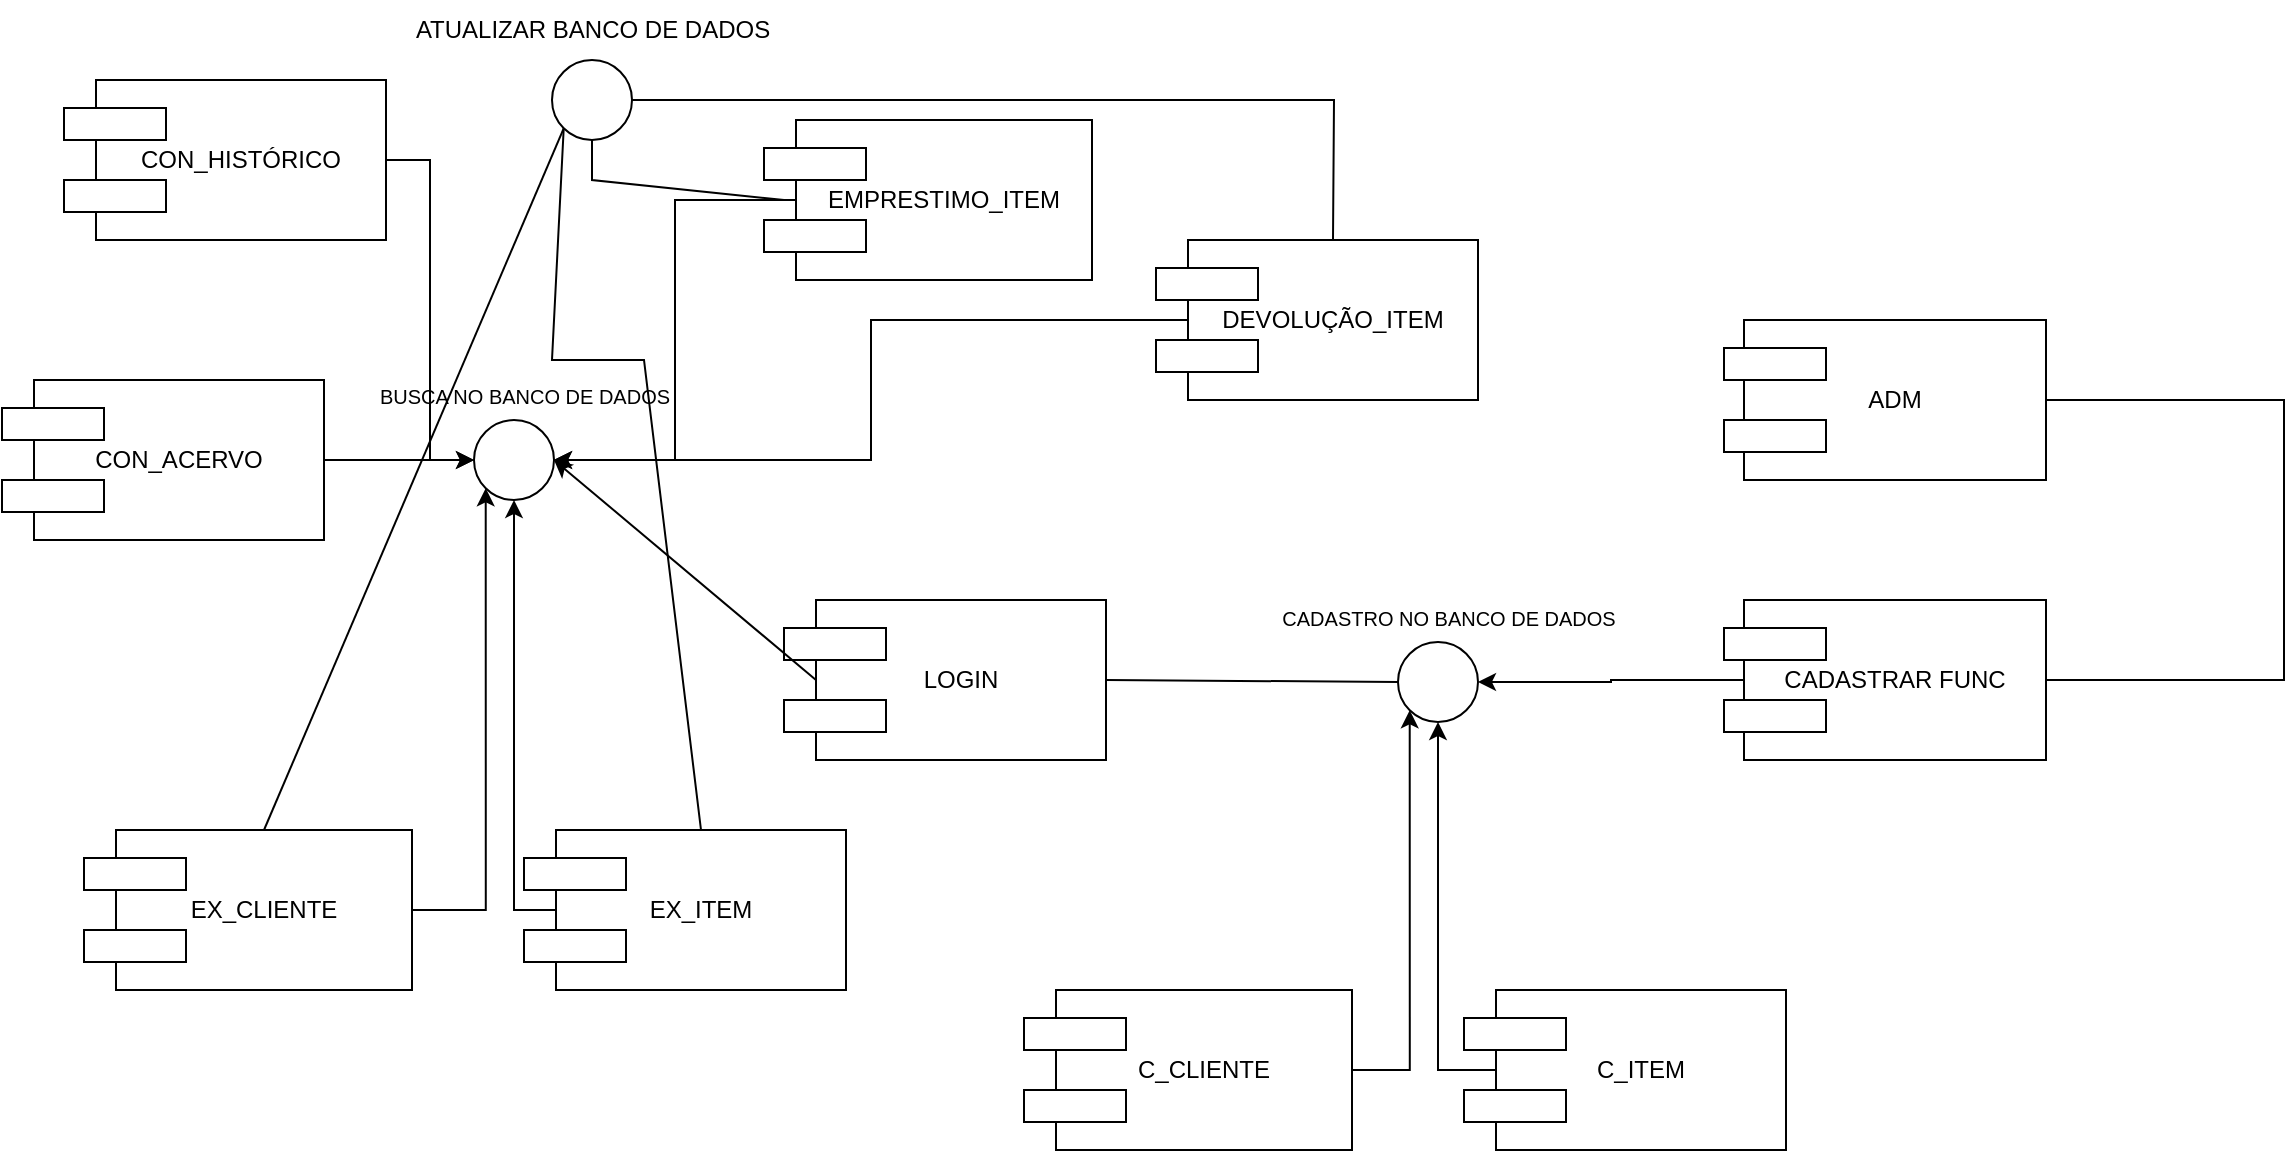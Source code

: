 <mxfile version="23.1.5" type="github">
  <diagram name="Página-1" id="rT-OUrxsvLhbPKAnRwTP">
    <mxGraphModel dx="1542" dy="823" grid="1" gridSize="10" guides="1" tooltips="1" connect="1" arrows="1" fold="1" page="1" pageScale="1" pageWidth="827" pageHeight="1169" math="0" shadow="0">
      <root>
        <mxCell id="0" />
        <mxCell id="1" parent="0" />
        <mxCell id="Vl9ZQNTeKKNEjcf7K2NZ-36" style="edgeStyle=orthogonalEdgeStyle;rounded=0;orthogonalLoop=1;jettySize=auto;html=1;exitX=1;exitY=0.5;exitDx=0;exitDy=0;entryX=0;entryY=0.5;entryDx=0;entryDy=0;" edge="1" parent="1" source="Vl9ZQNTeKKNEjcf7K2NZ-1" target="Vl9ZQNTeKKNEjcf7K2NZ-13">
          <mxGeometry relative="1" as="geometry" />
        </mxCell>
        <mxCell id="Vl9ZQNTeKKNEjcf7K2NZ-1" value="CON_ACERVO" style="rounded=0;whiteSpace=wrap;html=1;" vertex="1" parent="1">
          <mxGeometry x="35" y="200" width="145" height="80" as="geometry" />
        </mxCell>
        <mxCell id="Vl9ZQNTeKKNEjcf7K2NZ-6" value="" style="rounded=0;whiteSpace=wrap;html=1;" vertex="1" parent="1">
          <mxGeometry x="19" y="214" width="51" height="16" as="geometry" />
        </mxCell>
        <mxCell id="Vl9ZQNTeKKNEjcf7K2NZ-13" value="" style="ellipse;whiteSpace=wrap;html=1;aspect=fixed;" vertex="1" parent="1">
          <mxGeometry x="255" y="220" width="40" height="40" as="geometry" />
        </mxCell>
        <mxCell id="Vl9ZQNTeKKNEjcf7K2NZ-16" value="&lt;font style=&quot;font-size: 10px;&quot;&gt;BUSCA NO BANCO DE DADOS&lt;/font&gt;&lt;div&gt;&lt;br&gt;&lt;/div&gt;" style="text;html=1;align=center;verticalAlign=middle;resizable=0;points=[];autosize=1;strokeColor=none;fillColor=none;" vertex="1" parent="1">
          <mxGeometry x="195" y="195" width="170" height="40" as="geometry" />
        </mxCell>
        <mxCell id="Vl9ZQNTeKKNEjcf7K2NZ-17" value="" style="rounded=0;whiteSpace=wrap;html=1;" vertex="1" parent="1">
          <mxGeometry x="19" y="250" width="51" height="16" as="geometry" />
        </mxCell>
        <mxCell id="Vl9ZQNTeKKNEjcf7K2NZ-18" value="LOGIN" style="rounded=0;whiteSpace=wrap;html=1;" vertex="1" parent="1">
          <mxGeometry x="426" y="310" width="145" height="80" as="geometry" />
        </mxCell>
        <mxCell id="Vl9ZQNTeKKNEjcf7K2NZ-19" value="" style="rounded=0;whiteSpace=wrap;html=1;" vertex="1" parent="1">
          <mxGeometry x="410" y="324" width="51" height="16" as="geometry" />
        </mxCell>
        <mxCell id="Vl9ZQNTeKKNEjcf7K2NZ-20" value="" style="rounded=0;whiteSpace=wrap;html=1;" vertex="1" parent="1">
          <mxGeometry x="410" y="360" width="51" height="16" as="geometry" />
        </mxCell>
        <mxCell id="Vl9ZQNTeKKNEjcf7K2NZ-21" value="" style="endArrow=classic;html=1;rounded=0;exitX=0;exitY=0.5;exitDx=0;exitDy=0;entryX=1;entryY=0.5;entryDx=0;entryDy=0;" edge="1" parent="1" source="Vl9ZQNTeKKNEjcf7K2NZ-18" target="Vl9ZQNTeKKNEjcf7K2NZ-13">
          <mxGeometry width="50" height="50" relative="1" as="geometry">
            <mxPoint x="250" y="290" as="sourcePoint" />
            <mxPoint x="300" y="240" as="targetPoint" />
          </mxGeometry>
        </mxCell>
        <mxCell id="Vl9ZQNTeKKNEjcf7K2NZ-30" style="edgeStyle=orthogonalEdgeStyle;rounded=0;orthogonalLoop=1;jettySize=auto;html=1;entryX=1;entryY=0.5;entryDx=0;entryDy=0;" edge="1" parent="1" source="Vl9ZQNTeKKNEjcf7K2NZ-23" target="Vl9ZQNTeKKNEjcf7K2NZ-26">
          <mxGeometry relative="1" as="geometry" />
        </mxCell>
        <mxCell id="Vl9ZQNTeKKNEjcf7K2NZ-23" value="CADASTRAR FUNC" style="rounded=0;whiteSpace=wrap;html=1;" vertex="1" parent="1">
          <mxGeometry x="890" y="310" width="151" height="80" as="geometry" />
        </mxCell>
        <mxCell id="Vl9ZQNTeKKNEjcf7K2NZ-24" value="" style="rounded=0;whiteSpace=wrap;html=1;" vertex="1" parent="1">
          <mxGeometry x="880" y="324" width="51" height="16" as="geometry" />
        </mxCell>
        <mxCell id="Vl9ZQNTeKKNEjcf7K2NZ-25" value="" style="rounded=0;whiteSpace=wrap;html=1;" vertex="1" parent="1">
          <mxGeometry x="880" y="360" width="51" height="16" as="geometry" />
        </mxCell>
        <mxCell id="Vl9ZQNTeKKNEjcf7K2NZ-26" value="" style="ellipse;whiteSpace=wrap;html=1;aspect=fixed;" vertex="1" parent="1">
          <mxGeometry x="717" y="331" width="40" height="40" as="geometry" />
        </mxCell>
        <mxCell id="Vl9ZQNTeKKNEjcf7K2NZ-27" value="&lt;font style=&quot;font-size: 10px;&quot;&gt;CADASTRO NO BANCO DE DADOS&lt;/font&gt;&lt;div&gt;&lt;br&gt;&lt;/div&gt;" style="text;html=1;align=center;verticalAlign=middle;resizable=0;points=[];autosize=1;strokeColor=none;fillColor=none;" vertex="1" parent="1">
          <mxGeometry x="647" y="306" width="190" height="40" as="geometry" />
        </mxCell>
        <mxCell id="Vl9ZQNTeKKNEjcf7K2NZ-28" value="" style="endArrow=none;html=1;rounded=0;entryX=0;entryY=0.5;entryDx=0;entryDy=0;exitX=1;exitY=0.5;exitDx=0;exitDy=0;" edge="1" parent="1" source="Vl9ZQNTeKKNEjcf7K2NZ-18" target="Vl9ZQNTeKKNEjcf7K2NZ-26">
          <mxGeometry width="50" height="50" relative="1" as="geometry">
            <mxPoint x="570" y="330" as="sourcePoint" />
            <mxPoint x="620" y="280" as="targetPoint" />
          </mxGeometry>
        </mxCell>
        <mxCell id="Vl9ZQNTeKKNEjcf7K2NZ-31" value="ADM" style="rounded=0;whiteSpace=wrap;html=1;" vertex="1" parent="1">
          <mxGeometry x="890" y="170" width="151" height="80" as="geometry" />
        </mxCell>
        <mxCell id="Vl9ZQNTeKKNEjcf7K2NZ-32" value="" style="rounded=0;whiteSpace=wrap;html=1;" vertex="1" parent="1">
          <mxGeometry x="880" y="184" width="51" height="16" as="geometry" />
        </mxCell>
        <mxCell id="Vl9ZQNTeKKNEjcf7K2NZ-33" value="" style="rounded=0;whiteSpace=wrap;html=1;" vertex="1" parent="1">
          <mxGeometry x="880" y="220" width="51" height="16" as="geometry" />
        </mxCell>
        <mxCell id="Vl9ZQNTeKKNEjcf7K2NZ-34" value="" style="endArrow=none;html=1;rounded=0;entryX=1;entryY=0.5;entryDx=0;entryDy=0;exitX=1;exitY=0.5;exitDx=0;exitDy=0;" edge="1" parent="1" source="Vl9ZQNTeKKNEjcf7K2NZ-23" target="Vl9ZQNTeKKNEjcf7K2NZ-31">
          <mxGeometry width="50" height="50" relative="1" as="geometry">
            <mxPoint x="680" y="370" as="sourcePoint" />
            <mxPoint x="730" y="320" as="targetPoint" />
            <Array as="points">
              <mxPoint x="1160" y="350" />
              <mxPoint x="1160" y="210" />
            </Array>
          </mxGeometry>
        </mxCell>
        <mxCell id="Vl9ZQNTeKKNEjcf7K2NZ-40" style="edgeStyle=orthogonalEdgeStyle;rounded=0;orthogonalLoop=1;jettySize=auto;html=1;entryX=0.5;entryY=1;entryDx=0;entryDy=0;" edge="1" parent="1" source="Vl9ZQNTeKKNEjcf7K2NZ-37" target="Vl9ZQNTeKKNEjcf7K2NZ-26">
          <mxGeometry relative="1" as="geometry" />
        </mxCell>
        <mxCell id="Vl9ZQNTeKKNEjcf7K2NZ-37" value="C_ITEM" style="rounded=0;whiteSpace=wrap;html=1;" vertex="1" parent="1">
          <mxGeometry x="766" y="505" width="145" height="80" as="geometry" />
        </mxCell>
        <mxCell id="Vl9ZQNTeKKNEjcf7K2NZ-38" value="" style="rounded=0;whiteSpace=wrap;html=1;" vertex="1" parent="1">
          <mxGeometry x="750" y="519" width="51" height="16" as="geometry" />
        </mxCell>
        <mxCell id="Vl9ZQNTeKKNEjcf7K2NZ-39" value="" style="rounded=0;whiteSpace=wrap;html=1;" vertex="1" parent="1">
          <mxGeometry x="750" y="555" width="51" height="16" as="geometry" />
        </mxCell>
        <mxCell id="Vl9ZQNTeKKNEjcf7K2NZ-45" style="edgeStyle=orthogonalEdgeStyle;rounded=0;orthogonalLoop=1;jettySize=auto;html=1;entryX=0;entryY=1;entryDx=0;entryDy=0;" edge="1" parent="1" source="Vl9ZQNTeKKNEjcf7K2NZ-41" target="Vl9ZQNTeKKNEjcf7K2NZ-26">
          <mxGeometry relative="1" as="geometry" />
        </mxCell>
        <mxCell id="Vl9ZQNTeKKNEjcf7K2NZ-41" value="C_CLIENTE" style="rounded=0;whiteSpace=wrap;html=1;" vertex="1" parent="1">
          <mxGeometry x="546" y="505" width="148" height="80" as="geometry" />
        </mxCell>
        <mxCell id="Vl9ZQNTeKKNEjcf7K2NZ-42" value="" style="rounded=0;whiteSpace=wrap;html=1;" vertex="1" parent="1">
          <mxGeometry x="530" y="519" width="51" height="16" as="geometry" />
        </mxCell>
        <mxCell id="Vl9ZQNTeKKNEjcf7K2NZ-43" value="" style="rounded=0;whiteSpace=wrap;html=1;" vertex="1" parent="1">
          <mxGeometry x="530" y="555" width="51" height="16" as="geometry" />
        </mxCell>
        <mxCell id="Vl9ZQNTeKKNEjcf7K2NZ-46" style="edgeStyle=orthogonalEdgeStyle;rounded=0;orthogonalLoop=1;jettySize=auto;html=1;entryX=0.5;entryY=1;entryDx=0;entryDy=0;" edge="1" parent="1" source="Vl9ZQNTeKKNEjcf7K2NZ-47" target="Vl9ZQNTeKKNEjcf7K2NZ-13">
          <mxGeometry relative="1" as="geometry">
            <mxPoint x="267" y="291" as="targetPoint" />
          </mxGeometry>
        </mxCell>
        <mxCell id="Vl9ZQNTeKKNEjcf7K2NZ-47" value="EX_ITEM" style="rounded=0;whiteSpace=wrap;html=1;" vertex="1" parent="1">
          <mxGeometry x="296" y="425" width="145" height="80" as="geometry" />
        </mxCell>
        <mxCell id="Vl9ZQNTeKKNEjcf7K2NZ-48" value="" style="rounded=0;whiteSpace=wrap;html=1;" vertex="1" parent="1">
          <mxGeometry x="280" y="439" width="51" height="16" as="geometry" />
        </mxCell>
        <mxCell id="Vl9ZQNTeKKNEjcf7K2NZ-49" value="" style="rounded=0;whiteSpace=wrap;html=1;" vertex="1" parent="1">
          <mxGeometry x="280" y="475" width="51" height="16" as="geometry" />
        </mxCell>
        <mxCell id="Vl9ZQNTeKKNEjcf7K2NZ-50" style="edgeStyle=orthogonalEdgeStyle;rounded=0;orthogonalLoop=1;jettySize=auto;html=1;entryX=0;entryY=1;entryDx=0;entryDy=0;" edge="1" parent="1" source="Vl9ZQNTeKKNEjcf7K2NZ-51" target="Vl9ZQNTeKKNEjcf7K2NZ-13">
          <mxGeometry relative="1" as="geometry">
            <mxPoint x="253" y="285" as="targetPoint" />
          </mxGeometry>
        </mxCell>
        <mxCell id="Vl9ZQNTeKKNEjcf7K2NZ-51" value="EX_CLIENTE" style="rounded=0;whiteSpace=wrap;html=1;" vertex="1" parent="1">
          <mxGeometry x="76" y="425" width="148" height="80" as="geometry" />
        </mxCell>
        <mxCell id="Vl9ZQNTeKKNEjcf7K2NZ-52" value="" style="rounded=0;whiteSpace=wrap;html=1;" vertex="1" parent="1">
          <mxGeometry x="60" y="439" width="51" height="16" as="geometry" />
        </mxCell>
        <mxCell id="Vl9ZQNTeKKNEjcf7K2NZ-53" value="" style="rounded=0;whiteSpace=wrap;html=1;" vertex="1" parent="1">
          <mxGeometry x="60" y="475" width="51" height="16" as="geometry" />
        </mxCell>
        <mxCell id="Vl9ZQNTeKKNEjcf7K2NZ-62" style="edgeStyle=orthogonalEdgeStyle;rounded=0;orthogonalLoop=1;jettySize=auto;html=1;entryX=1;entryY=0.5;entryDx=0;entryDy=0;" edge="1" parent="1" source="Vl9ZQNTeKKNEjcf7K2NZ-54" target="Vl9ZQNTeKKNEjcf7K2NZ-13">
          <mxGeometry relative="1" as="geometry" />
        </mxCell>
        <mxCell id="Vl9ZQNTeKKNEjcf7K2NZ-54" value="DEVOLUÇÃO_ITEM" style="rounded=0;whiteSpace=wrap;html=1;" vertex="1" parent="1">
          <mxGeometry x="612" y="130" width="145" height="80" as="geometry" />
        </mxCell>
        <mxCell id="Vl9ZQNTeKKNEjcf7K2NZ-55" value="" style="rounded=0;whiteSpace=wrap;html=1;" vertex="1" parent="1">
          <mxGeometry x="596" y="144" width="51" height="16" as="geometry" />
        </mxCell>
        <mxCell id="Vl9ZQNTeKKNEjcf7K2NZ-56" value="" style="rounded=0;whiteSpace=wrap;html=1;" vertex="1" parent="1">
          <mxGeometry x="596" y="180" width="51" height="16" as="geometry" />
        </mxCell>
        <mxCell id="Vl9ZQNTeKKNEjcf7K2NZ-60" style="edgeStyle=orthogonalEdgeStyle;rounded=0;orthogonalLoop=1;jettySize=auto;html=1;entryX=1;entryY=0.5;entryDx=0;entryDy=0;" edge="1" parent="1" source="Vl9ZQNTeKKNEjcf7K2NZ-57" target="Vl9ZQNTeKKNEjcf7K2NZ-13">
          <mxGeometry relative="1" as="geometry" />
        </mxCell>
        <mxCell id="Vl9ZQNTeKKNEjcf7K2NZ-57" value="EMPRESTIMO_ITEM" style="rounded=0;whiteSpace=wrap;html=1;" vertex="1" parent="1">
          <mxGeometry x="416" y="70" width="148" height="80" as="geometry" />
        </mxCell>
        <mxCell id="Vl9ZQNTeKKNEjcf7K2NZ-58" value="" style="rounded=0;whiteSpace=wrap;html=1;" vertex="1" parent="1">
          <mxGeometry x="400" y="84" width="51" height="16" as="geometry" />
        </mxCell>
        <mxCell id="Vl9ZQNTeKKNEjcf7K2NZ-59" value="" style="rounded=0;whiteSpace=wrap;html=1;" vertex="1" parent="1">
          <mxGeometry x="400" y="120" width="51" height="16" as="geometry" />
        </mxCell>
        <mxCell id="Vl9ZQNTeKKNEjcf7K2NZ-66" style="edgeStyle=orthogonalEdgeStyle;rounded=0;orthogonalLoop=1;jettySize=auto;html=1;entryX=0;entryY=0.5;entryDx=0;entryDy=0;" edge="1" parent="1" source="Vl9ZQNTeKKNEjcf7K2NZ-63" target="Vl9ZQNTeKKNEjcf7K2NZ-13">
          <mxGeometry relative="1" as="geometry" />
        </mxCell>
        <mxCell id="Vl9ZQNTeKKNEjcf7K2NZ-63" value="CON_HISTÓRICO" style="rounded=0;whiteSpace=wrap;html=1;" vertex="1" parent="1">
          <mxGeometry x="66" y="50" width="145" height="80" as="geometry" />
        </mxCell>
        <mxCell id="Vl9ZQNTeKKNEjcf7K2NZ-64" value="" style="rounded=0;whiteSpace=wrap;html=1;" vertex="1" parent="1">
          <mxGeometry x="50" y="64" width="51" height="16" as="geometry" />
        </mxCell>
        <mxCell id="Vl9ZQNTeKKNEjcf7K2NZ-65" value="" style="rounded=0;whiteSpace=wrap;html=1;" vertex="1" parent="1">
          <mxGeometry x="50" y="100" width="51" height="16" as="geometry" />
        </mxCell>
        <mxCell id="Vl9ZQNTeKKNEjcf7K2NZ-71" value="" style="ellipse;whiteSpace=wrap;html=1;aspect=fixed;" vertex="1" parent="1">
          <mxGeometry x="294" y="40" width="40" height="40" as="geometry" />
        </mxCell>
        <mxCell id="Vl9ZQNTeKKNEjcf7K2NZ-72" value="ATUALIZAR BANCO DE DADOS" style="text;html=1;align=center;verticalAlign=middle;resizable=0;points=[];autosize=1;strokeColor=none;fillColor=none;" vertex="1" parent="1">
          <mxGeometry x="214" y="10" width="200" height="30" as="geometry" />
        </mxCell>
        <mxCell id="Vl9ZQNTeKKNEjcf7K2NZ-73" value="" style="endArrow=none;html=1;rounded=0;entryX=0.5;entryY=1;entryDx=0;entryDy=0;" edge="1" parent="1" target="Vl9ZQNTeKKNEjcf7K2NZ-71">
          <mxGeometry width="50" height="50" relative="1" as="geometry">
            <mxPoint x="410" y="110" as="sourcePoint" />
            <mxPoint x="540" y="330" as="targetPoint" />
            <Array as="points">
              <mxPoint x="314" y="100" />
            </Array>
          </mxGeometry>
        </mxCell>
        <mxCell id="Vl9ZQNTeKKNEjcf7K2NZ-74" value="" style="endArrow=none;html=1;rounded=0;entryX=0.5;entryY=0;entryDx=0;entryDy=0;exitX=1;exitY=0.5;exitDx=0;exitDy=0;" edge="1" parent="1" source="Vl9ZQNTeKKNEjcf7K2NZ-71" target="Vl9ZQNTeKKNEjcf7K2NZ-54">
          <mxGeometry width="50" height="50" relative="1" as="geometry">
            <mxPoint x="490" y="490" as="sourcePoint" />
            <mxPoint x="540" y="440" as="targetPoint" />
            <Array as="points">
              <mxPoint x="685" y="60" />
            </Array>
          </mxGeometry>
        </mxCell>
        <mxCell id="Vl9ZQNTeKKNEjcf7K2NZ-75" value="" style="endArrow=none;html=1;rounded=0;entryX=0;entryY=1;entryDx=0;entryDy=0;exitX=0.5;exitY=0;exitDx=0;exitDy=0;" edge="1" parent="1" source="Vl9ZQNTeKKNEjcf7K2NZ-47" target="Vl9ZQNTeKKNEjcf7K2NZ-71">
          <mxGeometry width="50" height="50" relative="1" as="geometry">
            <mxPoint x="490" y="490" as="sourcePoint" />
            <mxPoint x="540" y="440" as="targetPoint" />
            <Array as="points">
              <mxPoint x="340" y="190" />
              <mxPoint x="294" y="190" />
            </Array>
          </mxGeometry>
        </mxCell>
        <mxCell id="Vl9ZQNTeKKNEjcf7K2NZ-76" value="" style="endArrow=none;html=1;rounded=0;exitX=0.5;exitY=0;exitDx=0;exitDy=0;entryX=0;entryY=1;entryDx=0;entryDy=0;" edge="1" parent="1" source="Vl9ZQNTeKKNEjcf7K2NZ-51" target="Vl9ZQNTeKKNEjcf7K2NZ-71">
          <mxGeometry width="50" height="50" relative="1" as="geometry">
            <mxPoint x="430" y="420" as="sourcePoint" />
            <mxPoint x="480" y="370" as="targetPoint" />
          </mxGeometry>
        </mxCell>
      </root>
    </mxGraphModel>
  </diagram>
</mxfile>
